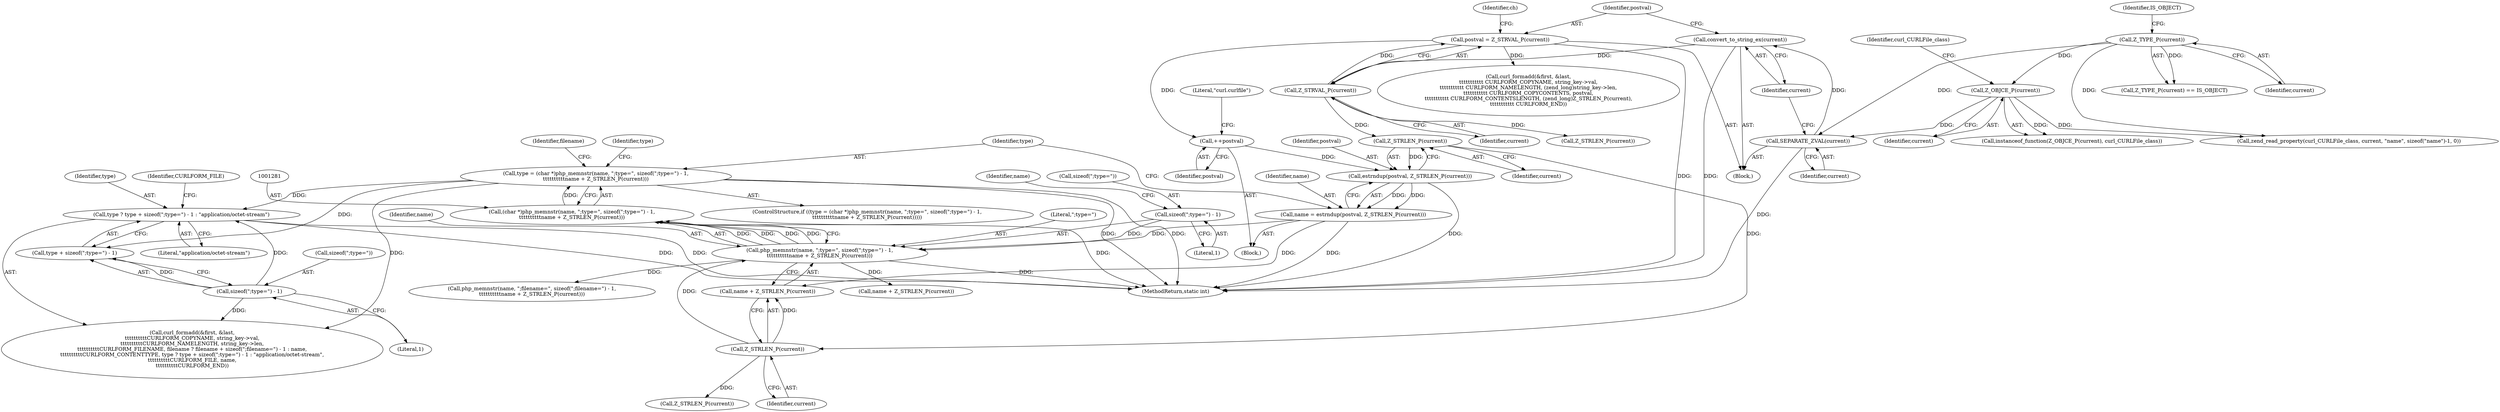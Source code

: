 digraph "0_php_124fb22a13fafa3648e4e15b4f207c7096d8155e@API" {
"1001353" [label="(Call,type ? type + sizeof(\";type=\") - 1 : \"application/octet-stream\")"];
"1001278" [label="(Call,type = (char *)php_memnstr(name, \";type=\", sizeof(\";type=\") - 1,\n\t\t\t\t\t\t\t\t\t\tname + Z_STRLEN_P(current)))"];
"1001280" [label="(Call,(char *)php_memnstr(name, \";type=\", sizeof(\";type=\") - 1,\n\t\t\t\t\t\t\t\t\t\tname + Z_STRLEN_P(current)))"];
"1001282" [label="(Call,php_memnstr(name, \";type=\", sizeof(\";type=\") - 1,\n\t\t\t\t\t\t\t\t\t\tname + Z_STRLEN_P(current)))"];
"1001271" [label="(Call,name = estrndup(postval, Z_STRLEN_P(current)))"];
"1001273" [label="(Call,estrndup(postval, Z_STRLEN_P(current)))"];
"1001265" [label="(Call,++postval)"];
"1001247" [label="(Call,postval = Z_STRVAL_P(current))"];
"1001249" [label="(Call,Z_STRVAL_P(current))"];
"1001245" [label="(Call,convert_to_string_ex(current))"];
"1001243" [label="(Call,SEPARATE_ZVAL(current))"];
"1001107" [label="(Call,Z_TYPE_P(current))"];
"1001111" [label="(Call,Z_OBJCE_P(current))"];
"1001275" [label="(Call,Z_STRLEN_P(current))"];
"1001285" [label="(Call,sizeof(\";type=\") - 1)"];
"1001291" [label="(Call,Z_STRLEN_P(current))"];
"1001357" [label="(Call,sizeof(\";type=\") - 1)"];
"1001268" [label="(Literal,\"curl.curlfile\")"];
"1001106" [label="(Call,Z_TYPE_P(current) == IS_OBJECT)"];
"1001288" [label="(Literal,1)"];
"1001357" [label="(Call,sizeof(\";type=\") - 1)"];
"1001312" [label="(Call,Z_STRLEN_P(current))"];
"1001371" [label="(Call,curl_formadd(&first, &last,\n\t\t\t\t\t\t\t\t\t\t\t CURLFORM_COPYNAME, string_key->val,\n\t\t\t\t\t\t\t\t\t\t\t CURLFORM_NAMELENGTH, (zend_long)string_key->len,\n\t\t\t\t\t\t\t\t\t\t\t CURLFORM_COPYCONTENTS, postval,\n\t\t\t\t\t\t\t\t\t\t\t CURLFORM_CONTENTSLENGTH, (zend_long)Z_STRLEN_P(current),\n\t\t\t\t\t\t\t\t\t\t\t CURLFORM_END))"];
"1001289" [label="(Call,name + Z_STRLEN_P(current))"];
"1001112" [label="(Identifier,current)"];
"1001090" [label="(Block,)"];
"1001111" [label="(Call,Z_OBJCE_P(current))"];
"1001280" [label="(Call,(char *)php_memnstr(name, \";type=\", sizeof(\";type=\") - 1,\n\t\t\t\t\t\t\t\t\t\tname + Z_STRLEN_P(current)))"];
"1001276" [label="(Identifier,current)"];
"1001126" [label="(Call,zend_read_property(curl_CURLFile_class, current, \"name\", sizeof(\"name\")-1, 0))"];
"1001358" [label="(Call,sizeof(\";type=\"))"];
"1001300" [label="(Identifier,filename)"];
"1001285" [label="(Call,sizeof(\";type=\") - 1)"];
"1001391" [label="(Call,Z_STRLEN_P(current))"];
"1001354" [label="(Identifier,type)"];
"1001248" [label="(Identifier,postval)"];
"1001266" [label="(Identifier,postval)"];
"1001107" [label="(Call,Z_TYPE_P(current))"];
"1001109" [label="(Identifier,IS_OBJECT)"];
"1001274" [label="(Identifier,postval)"];
"1001108" [label="(Identifier,current)"];
"1001284" [label="(Literal,\";type=\")"];
"1001310" [label="(Call,name + Z_STRLEN_P(current))"];
"1001246" [label="(Identifier,current)"];
"1001255" [label="(Identifier,ch)"];
"1001355" [label="(Call,type + sizeof(\";type=\") - 1)"];
"1001291" [label="(Call,Z_STRLEN_P(current))"];
"1001286" [label="(Call,sizeof(\";type=\"))"];
"1001290" [label="(Identifier,name)"];
"1001353" [label="(Call,type ? type + sizeof(\";type=\") - 1 : \"application/octet-stream\")"];
"1001275" [label="(Call,Z_STRLEN_P(current))"];
"1001362" [label="(Identifier,CURLFORM_FILE)"];
"1001277" [label="(ControlStructure,if ((type = (char *)php_memnstr(name, \";type=\", sizeof(\";type=\") - 1,\n\t\t\t\t\t\t\t\t\t\tname + Z_STRLEN_P(current)))))"];
"1001271" [label="(Call,name = estrndup(postval, Z_STRLEN_P(current)))"];
"1001245" [label="(Call,convert_to_string_ex(current))"];
"1001303" [label="(Call,php_memnstr(name, \";filename=\", sizeof(\";filename=\") - 1,\n\t\t\t\t\t\t\t\t\t\tname + Z_STRLEN_P(current)))"];
"1001265" [label="(Call,++postval)"];
"1001244" [label="(Identifier,current)"];
"1001283" [label="(Identifier,name)"];
"1001927" [label="(MethodReturn,static int)"];
"1001247" [label="(Call,postval = Z_STRVAL_P(current))"];
"1001113" [label="(Identifier,curl_CURLFile_class)"];
"1001249" [label="(Call,Z_STRVAL_P(current))"];
"1001329" [label="(Call,curl_formadd(&first, &last,\n\t\t\t\t\t\t\t\t\t\tCURLFORM_COPYNAME, string_key->val,\n\t\t\t\t\t\t\t\t\t\tCURLFORM_NAMELENGTH, string_key->len,\n\t\t\t\t\t\t\t\t\t\tCURLFORM_FILENAME, filename ? filename + sizeof(\";filename=\") - 1 : name,\n\t\t\t\t\t\t\t\t\t\tCURLFORM_CONTENTTYPE, type ? type + sizeof(\";type=\") - 1 : \"application/octet-stream\",\n\t\t\t\t\t\t\t\t\t\tCURLFORM_FILE, name,\n\t\t\t\t\t\t\t\t\t\tCURLFORM_END))"];
"1001296" [label="(Identifier,type)"];
"1001261" [label="(Block,)"];
"1001110" [label="(Call,instanceof_function(Z_OBJCE_P(current), curl_CURLFile_class))"];
"1001278" [label="(Call,type = (char *)php_memnstr(name, \";type=\", sizeof(\";type=\") - 1,\n\t\t\t\t\t\t\t\t\t\tname + Z_STRLEN_P(current)))"];
"1001279" [label="(Identifier,type)"];
"1001360" [label="(Literal,1)"];
"1001273" [label="(Call,estrndup(postval, Z_STRLEN_P(current)))"];
"1001361" [label="(Literal,\"application/octet-stream\")"];
"1001250" [label="(Identifier,current)"];
"1001243" [label="(Call,SEPARATE_ZVAL(current))"];
"1001292" [label="(Identifier,current)"];
"1001272" [label="(Identifier,name)"];
"1001282" [label="(Call,php_memnstr(name, \";type=\", sizeof(\";type=\") - 1,\n\t\t\t\t\t\t\t\t\t\tname + Z_STRLEN_P(current)))"];
"1001353" -> "1001329"  [label="AST: "];
"1001353" -> "1001355"  [label="CFG: "];
"1001353" -> "1001361"  [label="CFG: "];
"1001354" -> "1001353"  [label="AST: "];
"1001355" -> "1001353"  [label="AST: "];
"1001361" -> "1001353"  [label="AST: "];
"1001362" -> "1001353"  [label="CFG: "];
"1001353" -> "1001927"  [label="DDG: "];
"1001353" -> "1001927"  [label="DDG: "];
"1001278" -> "1001353"  [label="DDG: "];
"1001357" -> "1001353"  [label="DDG: "];
"1001278" -> "1001277"  [label="AST: "];
"1001278" -> "1001280"  [label="CFG: "];
"1001279" -> "1001278"  [label="AST: "];
"1001280" -> "1001278"  [label="AST: "];
"1001296" -> "1001278"  [label="CFG: "];
"1001300" -> "1001278"  [label="CFG: "];
"1001278" -> "1001927"  [label="DDG: "];
"1001278" -> "1001927"  [label="DDG: "];
"1001280" -> "1001278"  [label="DDG: "];
"1001278" -> "1001329"  [label="DDG: "];
"1001278" -> "1001355"  [label="DDG: "];
"1001280" -> "1001282"  [label="CFG: "];
"1001281" -> "1001280"  [label="AST: "];
"1001282" -> "1001280"  [label="AST: "];
"1001280" -> "1001927"  [label="DDG: "];
"1001282" -> "1001280"  [label="DDG: "];
"1001282" -> "1001280"  [label="DDG: "];
"1001282" -> "1001280"  [label="DDG: "];
"1001282" -> "1001280"  [label="DDG: "];
"1001282" -> "1001289"  [label="CFG: "];
"1001283" -> "1001282"  [label="AST: "];
"1001284" -> "1001282"  [label="AST: "];
"1001285" -> "1001282"  [label="AST: "];
"1001289" -> "1001282"  [label="AST: "];
"1001282" -> "1001927"  [label="DDG: "];
"1001271" -> "1001282"  [label="DDG: "];
"1001285" -> "1001282"  [label="DDG: "];
"1001291" -> "1001282"  [label="DDG: "];
"1001282" -> "1001303"  [label="DDG: "];
"1001282" -> "1001310"  [label="DDG: "];
"1001271" -> "1001261"  [label="AST: "];
"1001271" -> "1001273"  [label="CFG: "];
"1001272" -> "1001271"  [label="AST: "];
"1001273" -> "1001271"  [label="AST: "];
"1001279" -> "1001271"  [label="CFG: "];
"1001271" -> "1001927"  [label="DDG: "];
"1001273" -> "1001271"  [label="DDG: "];
"1001273" -> "1001271"  [label="DDG: "];
"1001271" -> "1001289"  [label="DDG: "];
"1001273" -> "1001275"  [label="CFG: "];
"1001274" -> "1001273"  [label="AST: "];
"1001275" -> "1001273"  [label="AST: "];
"1001273" -> "1001927"  [label="DDG: "];
"1001265" -> "1001273"  [label="DDG: "];
"1001275" -> "1001273"  [label="DDG: "];
"1001265" -> "1001261"  [label="AST: "];
"1001265" -> "1001266"  [label="CFG: "];
"1001266" -> "1001265"  [label="AST: "];
"1001268" -> "1001265"  [label="CFG: "];
"1001247" -> "1001265"  [label="DDG: "];
"1001247" -> "1001090"  [label="AST: "];
"1001247" -> "1001249"  [label="CFG: "];
"1001248" -> "1001247"  [label="AST: "];
"1001249" -> "1001247"  [label="AST: "];
"1001255" -> "1001247"  [label="CFG: "];
"1001247" -> "1001927"  [label="DDG: "];
"1001249" -> "1001247"  [label="DDG: "];
"1001247" -> "1001371"  [label="DDG: "];
"1001249" -> "1001250"  [label="CFG: "];
"1001250" -> "1001249"  [label="AST: "];
"1001245" -> "1001249"  [label="DDG: "];
"1001249" -> "1001275"  [label="DDG: "];
"1001249" -> "1001391"  [label="DDG: "];
"1001245" -> "1001090"  [label="AST: "];
"1001245" -> "1001246"  [label="CFG: "];
"1001246" -> "1001245"  [label="AST: "];
"1001248" -> "1001245"  [label="CFG: "];
"1001245" -> "1001927"  [label="DDG: "];
"1001243" -> "1001245"  [label="DDG: "];
"1001243" -> "1001090"  [label="AST: "];
"1001243" -> "1001244"  [label="CFG: "];
"1001244" -> "1001243"  [label="AST: "];
"1001246" -> "1001243"  [label="CFG: "];
"1001243" -> "1001927"  [label="DDG: "];
"1001107" -> "1001243"  [label="DDG: "];
"1001111" -> "1001243"  [label="DDG: "];
"1001107" -> "1001106"  [label="AST: "];
"1001107" -> "1001108"  [label="CFG: "];
"1001108" -> "1001107"  [label="AST: "];
"1001109" -> "1001107"  [label="CFG: "];
"1001107" -> "1001106"  [label="DDG: "];
"1001107" -> "1001111"  [label="DDG: "];
"1001107" -> "1001126"  [label="DDG: "];
"1001111" -> "1001110"  [label="AST: "];
"1001111" -> "1001112"  [label="CFG: "];
"1001112" -> "1001111"  [label="AST: "];
"1001113" -> "1001111"  [label="CFG: "];
"1001111" -> "1001110"  [label="DDG: "];
"1001111" -> "1001126"  [label="DDG: "];
"1001275" -> "1001276"  [label="CFG: "];
"1001276" -> "1001275"  [label="AST: "];
"1001275" -> "1001291"  [label="DDG: "];
"1001285" -> "1001288"  [label="CFG: "];
"1001286" -> "1001285"  [label="AST: "];
"1001288" -> "1001285"  [label="AST: "];
"1001290" -> "1001285"  [label="CFG: "];
"1001291" -> "1001289"  [label="AST: "];
"1001291" -> "1001292"  [label="CFG: "];
"1001292" -> "1001291"  [label="AST: "];
"1001289" -> "1001291"  [label="CFG: "];
"1001291" -> "1001289"  [label="DDG: "];
"1001291" -> "1001312"  [label="DDG: "];
"1001357" -> "1001355"  [label="AST: "];
"1001357" -> "1001360"  [label="CFG: "];
"1001358" -> "1001357"  [label="AST: "];
"1001360" -> "1001357"  [label="AST: "];
"1001355" -> "1001357"  [label="CFG: "];
"1001357" -> "1001329"  [label="DDG: "];
"1001357" -> "1001355"  [label="DDG: "];
}
